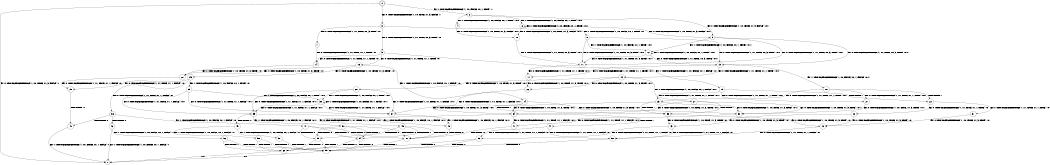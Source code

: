 digraph BCG {
size = "7, 10.5";
center = TRUE;
node [shape = circle];
0 [peripheries = 2];
0 -> 1 [label = "EX !0 !ATOMIC_EXCH_BRANCH (1, +0, TRUE, +1, 3, FALSE) !::"];
0 -> 2 [label = "EX !1 !ATOMIC_EXCH_BRANCH (1, +0, FALSE, +0, 1, TRUE) !::"];
0 -> 3 [label = "EX !0 !ATOMIC_EXCH_BRANCH (1, +0, TRUE, +1, 3, FALSE) !::"];
2 -> 4 [label = "EX !1 !ATOMIC_EXCH_BRANCH (1, +0, FALSE, +0, 1, TRUE) !:0:1:"];
2 -> 5 [label = "EX !0 !ATOMIC_EXCH_BRANCH (1, +0, TRUE, +1, 3, FALSE) !:0:1:"];
2 -> 6 [label = "EX !1 !ATOMIC_EXCH_BRANCH (1, +0, FALSE, +0, 1, TRUE) !:0:1:"];
3 -> 7 [label = "EX !0 !ATOMIC_EXCH_BRANCH (1, +1, TRUE, +0, 3, TRUE) !:0:"];
3 -> 8 [label = "EX !1 !ATOMIC_EXCH_BRANCH (1, +0, FALSE, +0, 1, TRUE) !:0:"];
3 -> 9 [label = "EX !0 !ATOMIC_EXCH_BRANCH (1, +1, TRUE, +0, 3, TRUE) !:0:"];
4 -> 10 [label = "EX !0 !ATOMIC_EXCH_BRANCH (1, +0, TRUE, +1, 3, FALSE) !:0:1:"];
5 -> 11 [label = "EX !0 !ATOMIC_EXCH_BRANCH (1, +1, TRUE, +0, 3, TRUE) !:0:1:"];
5 -> 12 [label = "EX !1 !ATOMIC_EXCH_BRANCH (1, +0, FALSE, +0, 1, TRUE) !:0:1:"];
5 -> 13 [label = "EX !0 !ATOMIC_EXCH_BRANCH (1, +1, TRUE, +0, 3, TRUE) !:0:1:"];
6 -> 10 [label = "EX !0 !ATOMIC_EXCH_BRANCH (1, +0, TRUE, +1, 3, FALSE) !:0:1:"];
6 -> 5 [label = "EX !0 !ATOMIC_EXCH_BRANCH (1, +0, TRUE, +1, 3, FALSE) !:0:1:"];
6 -> 6 [label = "EX !1 !ATOMIC_EXCH_BRANCH (1, +0, FALSE, +0, 1, TRUE) !:0:1:"];
7 -> 14 [label = "EX !0 !ATOMIC_EXCH_BRANCH (1, +1, TRUE, +1, 1, TRUE) !:0:"];
8 -> 11 [label = "EX !0 !ATOMIC_EXCH_BRANCH (1, +1, TRUE, +0, 3, TRUE) !:0:1:"];
8 -> 12 [label = "EX !1 !ATOMIC_EXCH_BRANCH (1, +0, FALSE, +0, 1, TRUE) !:0:1:"];
8 -> 13 [label = "EX !0 !ATOMIC_EXCH_BRANCH (1, +1, TRUE, +0, 3, TRUE) !:0:1:"];
9 -> 14 [label = "EX !0 !ATOMIC_EXCH_BRANCH (1, +1, TRUE, +1, 1, TRUE) !:0:"];
9 -> 15 [label = "EX !1 !ATOMIC_EXCH_BRANCH (1, +0, FALSE, +0, 1, FALSE) !:0:"];
9 -> 16 [label = "EX !0 !ATOMIC_EXCH_BRANCH (1, +1, TRUE, +1, 1, TRUE) !:0:"];
10 -> 11 [label = "EX !0 !ATOMIC_EXCH_BRANCH (1, +1, TRUE, +0, 3, TRUE) !:0:1:"];
11 -> 17 [label = "EX !0 !ATOMIC_EXCH_BRANCH (1, +1, TRUE, +1, 1, TRUE) !:0:1:"];
12 -> 11 [label = "EX !0 !ATOMIC_EXCH_BRANCH (1, +1, TRUE, +0, 3, TRUE) !:0:1:"];
12 -> 12 [label = "EX !1 !ATOMIC_EXCH_BRANCH (1, +0, FALSE, +0, 1, TRUE) !:0:1:"];
12 -> 13 [label = "EX !0 !ATOMIC_EXCH_BRANCH (1, +1, TRUE, +0, 3, TRUE) !:0:1:"];
13 -> 17 [label = "EX !0 !ATOMIC_EXCH_BRANCH (1, +1, TRUE, +1, 1, TRUE) !:0:1:"];
13 -> 18 [label = "EX !1 !ATOMIC_EXCH_BRANCH (1, +0, FALSE, +0, 1, FALSE) !:0:1:"];
13 -> 19 [label = "EX !0 !ATOMIC_EXCH_BRANCH (1, +1, TRUE, +1, 1, TRUE) !:0:1:"];
14 -> 20 [label = "EX !0 !ATOMIC_EXCH_BRANCH (1, +0, TRUE, +1, 3, TRUE) !:0:"];
15 -> 21 [label = "EX !0 !ATOMIC_EXCH_BRANCH (1, +1, TRUE, +1, 1, TRUE) !:0:1:"];
15 -> 22 [label = "TERMINATE !1"];
15 -> 23 [label = "EX !0 !ATOMIC_EXCH_BRANCH (1, +1, TRUE, +1, 1, TRUE) !:0:1:"];
16 -> 20 [label = "EX !0 !ATOMIC_EXCH_BRANCH (1, +0, TRUE, +1, 3, TRUE) !:0:"];
16 -> 24 [label = "EX !1 !ATOMIC_EXCH_BRANCH (1, +0, FALSE, +0, 1, FALSE) !:0:"];
16 -> 25 [label = "EX !0 !ATOMIC_EXCH_BRANCH (1, +0, TRUE, +1, 3, TRUE) !:0:"];
17 -> 26 [label = "EX !0 !ATOMIC_EXCH_BRANCH (1, +0, TRUE, +1, 3, TRUE) !:0:1:"];
18 -> 21 [label = "EX !0 !ATOMIC_EXCH_BRANCH (1, +1, TRUE, +1, 1, TRUE) !:0:1:"];
18 -> 22 [label = "TERMINATE !1"];
18 -> 23 [label = "EX !0 !ATOMIC_EXCH_BRANCH (1, +1, TRUE, +1, 1, TRUE) !:0:1:"];
19 -> 26 [label = "EX !0 !ATOMIC_EXCH_BRANCH (1, +0, TRUE, +1, 3, TRUE) !:0:1:"];
19 -> 27 [label = "EX !1 !ATOMIC_EXCH_BRANCH (1, +0, FALSE, +0, 1, FALSE) !:0:1:"];
19 -> 28 [label = "EX !0 !ATOMIC_EXCH_BRANCH (1, +0, TRUE, +1, 3, TRUE) !:0:1:"];
20 -> 29 [label = "EX !0 !ATOMIC_EXCH_BRANCH (1, +1, TRUE, +1, 1, FALSE) !:0:"];
21 -> 30 [label = "EX !0 !ATOMIC_EXCH_BRANCH (1, +0, TRUE, +1, 3, TRUE) !:0:1:"];
22 -> 31 [label = "EX !0 !ATOMIC_EXCH_BRANCH (1, +1, TRUE, +1, 1, TRUE) !:0:"];
22 -> 32 [label = "EX !0 !ATOMIC_EXCH_BRANCH (1, +1, TRUE, +1, 1, TRUE) !:0:"];
23 -> 30 [label = "EX !0 !ATOMIC_EXCH_BRANCH (1, +0, TRUE, +1, 3, TRUE) !:0:1:"];
23 -> 33 [label = "TERMINATE !1"];
23 -> 34 [label = "EX !0 !ATOMIC_EXCH_BRANCH (1, +0, TRUE, +1, 3, TRUE) !:0:1:"];
24 -> 30 [label = "EX !0 !ATOMIC_EXCH_BRANCH (1, +0, TRUE, +1, 3, TRUE) !:0:1:"];
24 -> 33 [label = "TERMINATE !1"];
24 -> 34 [label = "EX !0 !ATOMIC_EXCH_BRANCH (1, +0, TRUE, +1, 3, TRUE) !:0:1:"];
25 -> 29 [label = "EX !0 !ATOMIC_EXCH_BRANCH (1, +1, TRUE, +1, 1, FALSE) !:0:"];
25 -> 35 [label = "EX !1 !ATOMIC_EXCH_BRANCH (1, +0, FALSE, +0, 1, TRUE) !:0:"];
25 -> 36 [label = "EX !0 !ATOMIC_EXCH_BRANCH (1, +1, TRUE, +1, 1, FALSE) !:0:"];
26 -> 37 [label = "EX !0 !ATOMIC_EXCH_BRANCH (1, +1, TRUE, +1, 1, FALSE) !:0:1:"];
27 -> 30 [label = "EX !0 !ATOMIC_EXCH_BRANCH (1, +0, TRUE, +1, 3, TRUE) !:0:1:"];
27 -> 33 [label = "TERMINATE !1"];
27 -> 34 [label = "EX !0 !ATOMIC_EXCH_BRANCH (1, +0, TRUE, +1, 3, TRUE) !:0:1:"];
28 -> 37 [label = "EX !0 !ATOMIC_EXCH_BRANCH (1, +1, TRUE, +1, 1, FALSE) !:0:1:"];
28 -> 38 [label = "EX !1 !ATOMIC_EXCH_BRANCH (1, +0, FALSE, +0, 1, TRUE) !:0:1:"];
28 -> 39 [label = "EX !0 !ATOMIC_EXCH_BRANCH (1, +1, TRUE, +1, 1, FALSE) !:0:1:"];
29 -> 40 [label = "TERMINATE !0"];
30 -> 41 [label = "EX !0 !ATOMIC_EXCH_BRANCH (1, +1, TRUE, +1, 1, FALSE) !:0:1:"];
31 -> 42 [label = "EX !0 !ATOMIC_EXCH_BRANCH (1, +0, TRUE, +1, 3, TRUE) !:0:"];
32 -> 42 [label = "EX !0 !ATOMIC_EXCH_BRANCH (1, +0, TRUE, +1, 3, TRUE) !:0:"];
32 -> 43 [label = "EX !0 !ATOMIC_EXCH_BRANCH (1, +0, TRUE, +1, 3, TRUE) !:0:"];
33 -> 42 [label = "EX !0 !ATOMIC_EXCH_BRANCH (1, +0, TRUE, +1, 3, TRUE) !:0:"];
33 -> 43 [label = "EX !0 !ATOMIC_EXCH_BRANCH (1, +0, TRUE, +1, 3, TRUE) !:0:"];
34 -> 41 [label = "EX !0 !ATOMIC_EXCH_BRANCH (1, +1, TRUE, +1, 1, FALSE) !:0:1:"];
34 -> 44 [label = "TERMINATE !1"];
34 -> 45 [label = "EX !0 !ATOMIC_EXCH_BRANCH (1, +1, TRUE, +1, 1, FALSE) !:0:1:"];
35 -> 37 [label = "EX !0 !ATOMIC_EXCH_BRANCH (1, +1, TRUE, +1, 1, FALSE) !:0:1:"];
35 -> 38 [label = "EX !1 !ATOMIC_EXCH_BRANCH (1, +0, FALSE, +0, 1, TRUE) !:0:1:"];
35 -> 39 [label = "EX !0 !ATOMIC_EXCH_BRANCH (1, +1, TRUE, +1, 1, FALSE) !:0:1:"];
36 -> 40 [label = "TERMINATE !0"];
36 -> 46 [label = "TERMINATE !0"];
36 -> 47 [label = "EX !1 !ATOMIC_EXCH_BRANCH (1, +0, FALSE, +0, 1, FALSE) !:0:"];
37 -> 48 [label = "EX !1 !ATOMIC_EXCH_BRANCH (1, +0, FALSE, +0, 1, FALSE) !:0:1:"];
38 -> 37 [label = "EX !0 !ATOMIC_EXCH_BRANCH (1, +1, TRUE, +1, 1, FALSE) !:0:1:"];
38 -> 38 [label = "EX !1 !ATOMIC_EXCH_BRANCH (1, +0, FALSE, +0, 1, TRUE) !:0:1:"];
38 -> 39 [label = "EX !0 !ATOMIC_EXCH_BRANCH (1, +1, TRUE, +1, 1, FALSE) !:0:1:"];
39 -> 48 [label = "EX !1 !ATOMIC_EXCH_BRANCH (1, +0, FALSE, +0, 1, FALSE) !:0:1:"];
39 -> 49 [label = "TERMINATE !0"];
39 -> 50 [label = "EX !1 !ATOMIC_EXCH_BRANCH (1, +0, FALSE, +0, 1, FALSE) !:0:1:"];
40 -> 1 [label = "EX !1 !ATOMIC_EXCH_BRANCH (1, +0, FALSE, +0, 1, FALSE) !::"];
41 -> 51 [label = "TERMINATE !0"];
42 -> 52 [label = "EX !0 !ATOMIC_EXCH_BRANCH (1, +1, TRUE, +1, 1, FALSE) !:0:"];
43 -> 52 [label = "EX !0 !ATOMIC_EXCH_BRANCH (1, +1, TRUE, +1, 1, FALSE) !:0:"];
43 -> 53 [label = "EX !0 !ATOMIC_EXCH_BRANCH (1, +1, TRUE, +1, 1, FALSE) !:0:"];
44 -> 52 [label = "EX !0 !ATOMIC_EXCH_BRANCH (1, +1, TRUE, +1, 1, FALSE) !:0:"];
44 -> 53 [label = "EX !0 !ATOMIC_EXCH_BRANCH (1, +1, TRUE, +1, 1, FALSE) !:0:"];
45 -> 51 [label = "TERMINATE !0"];
45 -> 54 [label = "TERMINATE !1"];
45 -> 55 [label = "TERMINATE !0"];
46 -> 1 [label = "EX !1 !ATOMIC_EXCH_BRANCH (1, +0, FALSE, +0, 1, FALSE) !::"];
46 -> 56 [label = "EX !1 !ATOMIC_EXCH_BRANCH (1, +0, FALSE, +0, 1, FALSE) !::"];
47 -> 51 [label = "TERMINATE !0"];
47 -> 54 [label = "TERMINATE !1"];
47 -> 55 [label = "TERMINATE !0"];
48 -> 51 [label = "TERMINATE !0"];
49 -> 57 [label = "EX !1 !ATOMIC_EXCH_BRANCH (1, +0, FALSE, +0, 1, FALSE) !:1:"];
49 -> 58 [label = "EX !1 !ATOMIC_EXCH_BRANCH (1, +0, FALSE, +0, 1, FALSE) !:1:"];
50 -> 51 [label = "TERMINATE !0"];
50 -> 54 [label = "TERMINATE !1"];
50 -> 55 [label = "TERMINATE !0"];
51 -> 59 [label = "TERMINATE !1"];
52 -> 59 [label = "TERMINATE !0"];
53 -> 59 [label = "TERMINATE !0"];
53 -> 60 [label = "TERMINATE !0"];
54 -> 59 [label = "TERMINATE !0"];
54 -> 60 [label = "TERMINATE !0"];
55 -> 59 [label = "TERMINATE !1"];
55 -> 60 [label = "TERMINATE !1"];
56 -> 59 [label = "TERMINATE !1"];
56 -> 60 [label = "TERMINATE !1"];
57 -> 59 [label = "TERMINATE !1"];
58 -> 59 [label = "TERMINATE !1"];
58 -> 60 [label = "TERMINATE !1"];
59 -> 1 [label = "exit"];
60 -> 1 [label = "exit"];
}

